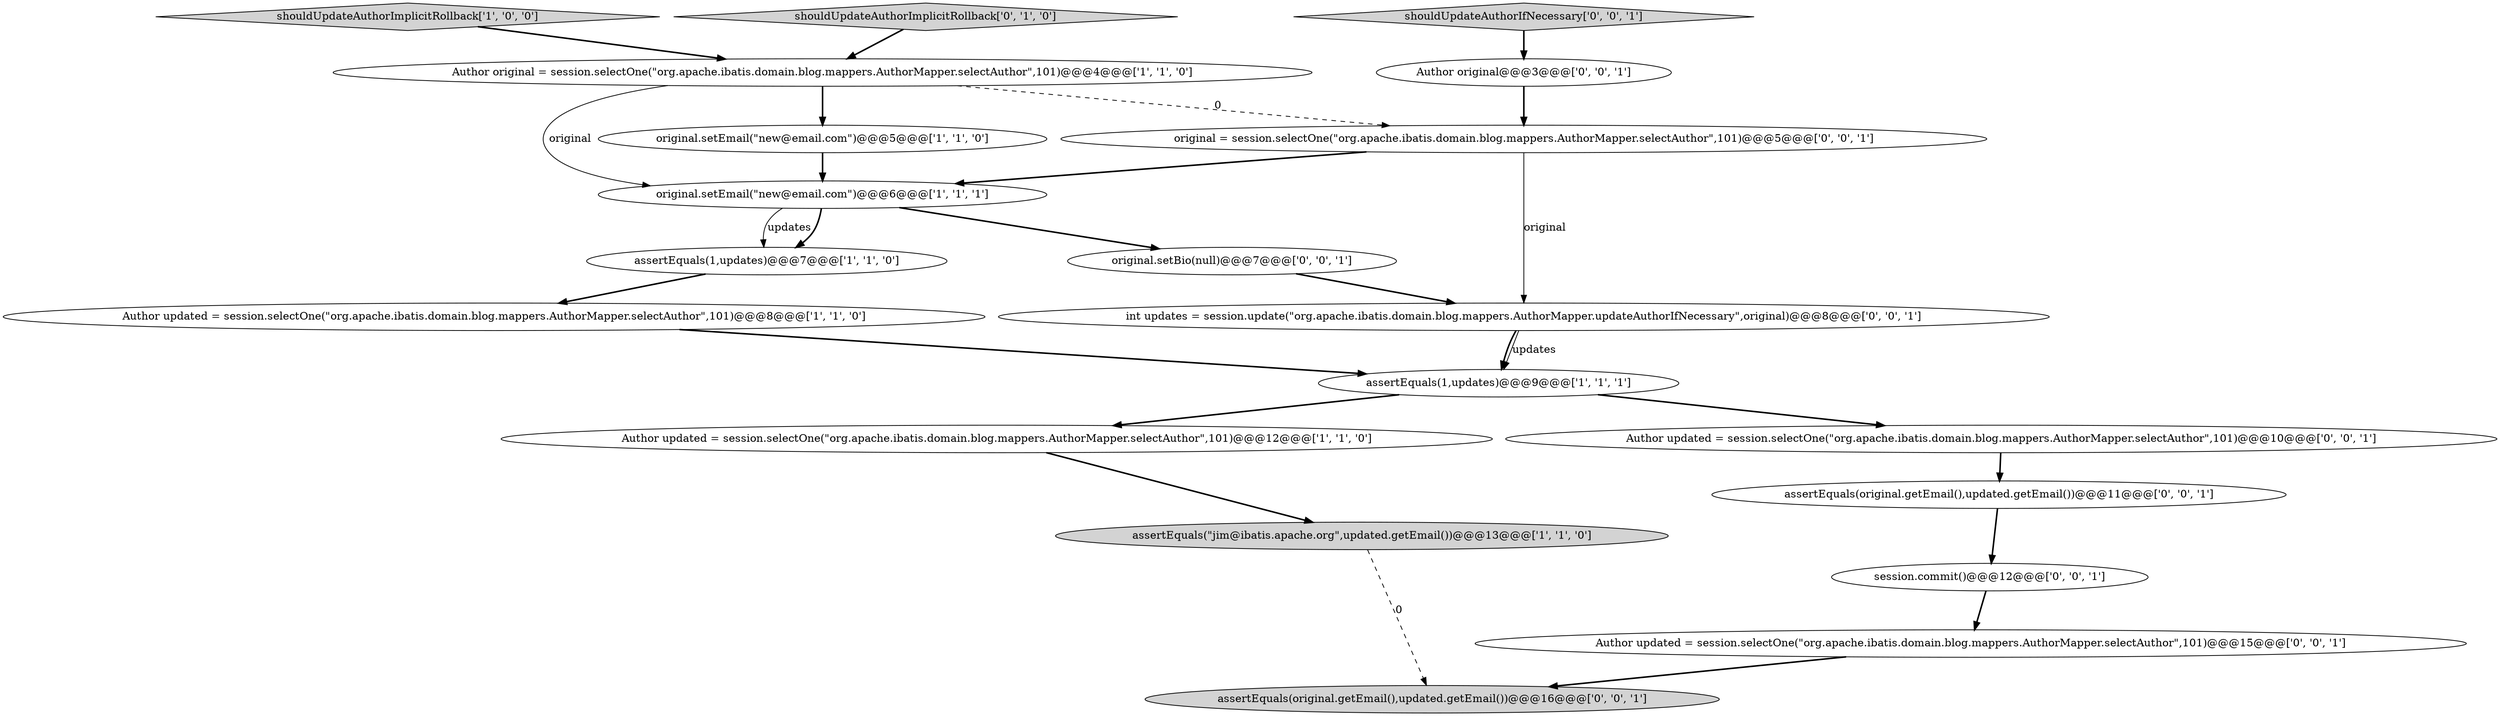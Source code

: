 digraph {
3 [style = filled, label = "original.setEmail(\"new@email.com\")@@@6@@@['1', '1', '1']", fillcolor = white, shape = ellipse image = "AAA0AAABBB1BBB"];
2 [style = filled, label = "assertEquals(\"jim@ibatis.apache.org\",updated.getEmail())@@@13@@@['1', '1', '0']", fillcolor = lightgray, shape = ellipse image = "AAA0AAABBB1BBB"];
4 [style = filled, label = "Author updated = session.selectOne(\"org.apache.ibatis.domain.blog.mappers.AuthorMapper.selectAuthor\",101)@@@12@@@['1', '1', '0']", fillcolor = white, shape = ellipse image = "AAA0AAABBB1BBB"];
17 [style = filled, label = "assertEquals(original.getEmail(),updated.getEmail())@@@16@@@['0', '0', '1']", fillcolor = lightgray, shape = ellipse image = "AAA0AAABBB3BBB"];
6 [style = filled, label = "Author updated = session.selectOne(\"org.apache.ibatis.domain.blog.mappers.AuthorMapper.selectAuthor\",101)@@@8@@@['1', '1', '0']", fillcolor = white, shape = ellipse image = "AAA0AAABBB1BBB"];
12 [style = filled, label = "session.commit()@@@12@@@['0', '0', '1']", fillcolor = white, shape = ellipse image = "AAA0AAABBB3BBB"];
18 [style = filled, label = "shouldUpdateAuthorIfNecessary['0', '0', '1']", fillcolor = lightgray, shape = diamond image = "AAA0AAABBB3BBB"];
19 [style = filled, label = "Author updated = session.selectOne(\"org.apache.ibatis.domain.blog.mappers.AuthorMapper.selectAuthor\",101)@@@10@@@['0', '0', '1']", fillcolor = white, shape = ellipse image = "AAA0AAABBB3BBB"];
7 [style = filled, label = "assertEquals(1,updates)@@@9@@@['1', '1', '1']", fillcolor = white, shape = ellipse image = "AAA0AAABBB1BBB"];
10 [style = filled, label = "assertEquals(original.getEmail(),updated.getEmail())@@@11@@@['0', '0', '1']", fillcolor = white, shape = ellipse image = "AAA0AAABBB3BBB"];
15 [style = filled, label = "int updates = session.update(\"org.apache.ibatis.domain.blog.mappers.AuthorMapper.updateAuthorIfNecessary\",original)@@@8@@@['0', '0', '1']", fillcolor = white, shape = ellipse image = "AAA0AAABBB3BBB"];
8 [style = filled, label = "original.setEmail(\"new@email.com\")@@@5@@@['1', '1', '0']", fillcolor = white, shape = ellipse image = "AAA0AAABBB1BBB"];
0 [style = filled, label = "shouldUpdateAuthorImplicitRollback['1', '0', '0']", fillcolor = lightgray, shape = diamond image = "AAA0AAABBB1BBB"];
5 [style = filled, label = "Author original = session.selectOne(\"org.apache.ibatis.domain.blog.mappers.AuthorMapper.selectAuthor\",101)@@@4@@@['1', '1', '0']", fillcolor = white, shape = ellipse image = "AAA0AAABBB1BBB"];
11 [style = filled, label = "original = session.selectOne(\"org.apache.ibatis.domain.blog.mappers.AuthorMapper.selectAuthor\",101)@@@5@@@['0', '0', '1']", fillcolor = white, shape = ellipse image = "AAA0AAABBB3BBB"];
1 [style = filled, label = "assertEquals(1,updates)@@@7@@@['1', '1', '0']", fillcolor = white, shape = ellipse image = "AAA0AAABBB1BBB"];
16 [style = filled, label = "Author original@@@3@@@['0', '0', '1']", fillcolor = white, shape = ellipse image = "AAA0AAABBB3BBB"];
9 [style = filled, label = "shouldUpdateAuthorImplicitRollback['0', '1', '0']", fillcolor = lightgray, shape = diamond image = "AAA0AAABBB2BBB"];
13 [style = filled, label = "Author updated = session.selectOne(\"org.apache.ibatis.domain.blog.mappers.AuthorMapper.selectAuthor\",101)@@@15@@@['0', '0', '1']", fillcolor = white, shape = ellipse image = "AAA0AAABBB3BBB"];
14 [style = filled, label = "original.setBio(null)@@@7@@@['0', '0', '1']", fillcolor = white, shape = ellipse image = "AAA0AAABBB3BBB"];
5->8 [style = bold, label=""];
3->1 [style = solid, label="updates"];
16->11 [style = bold, label=""];
15->7 [style = bold, label=""];
3->1 [style = bold, label=""];
15->7 [style = solid, label="updates"];
3->14 [style = bold, label=""];
8->3 [style = bold, label=""];
19->10 [style = bold, label=""];
4->2 [style = bold, label=""];
7->4 [style = bold, label=""];
5->3 [style = solid, label="original"];
2->17 [style = dashed, label="0"];
12->13 [style = bold, label=""];
13->17 [style = bold, label=""];
1->6 [style = bold, label=""];
5->11 [style = dashed, label="0"];
11->3 [style = bold, label=""];
10->12 [style = bold, label=""];
9->5 [style = bold, label=""];
14->15 [style = bold, label=""];
6->7 [style = bold, label=""];
11->15 [style = solid, label="original"];
7->19 [style = bold, label=""];
0->5 [style = bold, label=""];
18->16 [style = bold, label=""];
}
